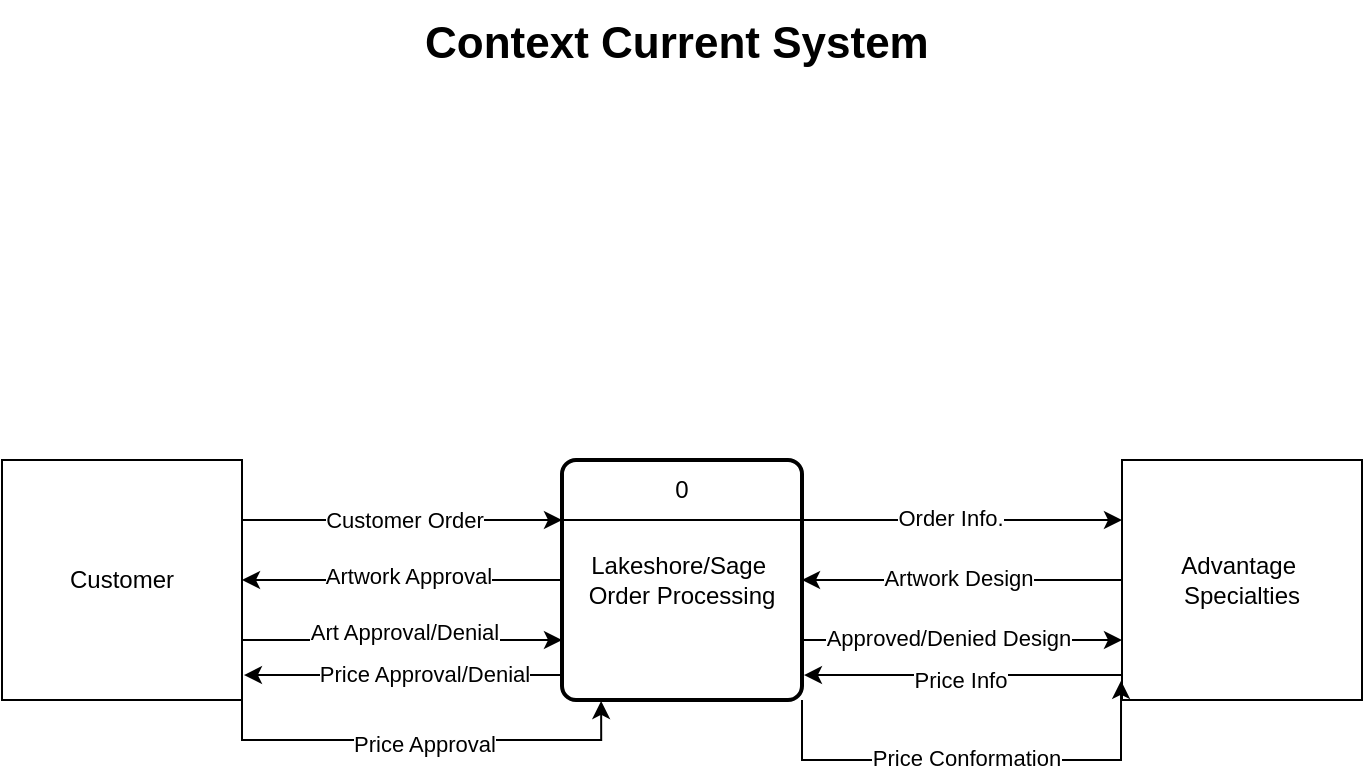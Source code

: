 <mxfile version="24.0.1" type="github">
  <diagram name="Page-1" id="ntdhMumOz50RIHo8f7c1">
    <mxGraphModel dx="652" dy="541" grid="1" gridSize="10" guides="1" tooltips="1" connect="1" arrows="1" fold="1" page="1" pageScale="1" pageWidth="1400" pageHeight="850" math="0" shadow="0">
      <root>
        <mxCell id="0" />
        <mxCell id="1" parent="0" />
        <mxCell id="DIaVqEg2Kyk234NQ28uX-6" style="edgeStyle=orthogonalEdgeStyle;rounded=0;orthogonalLoop=1;jettySize=auto;html=1;exitX=1;exitY=0.25;exitDx=0;exitDy=0;entryX=0;entryY=0.25;entryDx=0;entryDy=0;" edge="1" parent="1" source="DIaVqEg2Kyk234NQ28uX-1" target="DIaVqEg2Kyk234NQ28uX-2">
          <mxGeometry relative="1" as="geometry" />
        </mxCell>
        <mxCell id="DIaVqEg2Kyk234NQ28uX-7" value="Customer Order" style="edgeLabel;html=1;align=center;verticalAlign=middle;resizable=0;points=[];" vertex="1" connectable="0" parent="DIaVqEg2Kyk234NQ28uX-6">
          <mxGeometry x="0.013" relative="1" as="geometry">
            <mxPoint as="offset" />
          </mxGeometry>
        </mxCell>
        <mxCell id="DIaVqEg2Kyk234NQ28uX-10" style="edgeStyle=orthogonalEdgeStyle;rounded=0;orthogonalLoop=1;jettySize=auto;html=1;exitX=1;exitY=0.75;exitDx=0;exitDy=0;entryX=0;entryY=0.75;entryDx=0;entryDy=0;" edge="1" parent="1" source="DIaVqEg2Kyk234NQ28uX-1" target="DIaVqEg2Kyk234NQ28uX-2">
          <mxGeometry relative="1" as="geometry" />
        </mxCell>
        <mxCell id="DIaVqEg2Kyk234NQ28uX-12" value="Art Approval/Denial" style="edgeLabel;html=1;align=center;verticalAlign=middle;resizable=0;points=[];" vertex="1" connectable="0" parent="DIaVqEg2Kyk234NQ28uX-10">
          <mxGeometry x="0.013" y="4" relative="1" as="geometry">
            <mxPoint as="offset" />
          </mxGeometry>
        </mxCell>
        <mxCell id="DIaVqEg2Kyk234NQ28uX-1" value="Customer" style="whiteSpace=wrap;html=1;aspect=fixed;" vertex="1" parent="1">
          <mxGeometry x="360" y="260" width="120" height="120" as="geometry" />
        </mxCell>
        <mxCell id="DIaVqEg2Kyk234NQ28uX-8" style="edgeStyle=orthogonalEdgeStyle;rounded=0;orthogonalLoop=1;jettySize=auto;html=1;exitX=0;exitY=0.5;exitDx=0;exitDy=0;entryX=1;entryY=0.5;entryDx=0;entryDy=0;" edge="1" parent="1" source="DIaVqEg2Kyk234NQ28uX-2" target="DIaVqEg2Kyk234NQ28uX-1">
          <mxGeometry relative="1" as="geometry" />
        </mxCell>
        <mxCell id="DIaVqEg2Kyk234NQ28uX-9" value="Artwork Approval" style="edgeLabel;html=1;align=center;verticalAlign=middle;resizable=0;points=[];" vertex="1" connectable="0" parent="DIaVqEg2Kyk234NQ28uX-8">
          <mxGeometry x="-0.03" y="-2" relative="1" as="geometry">
            <mxPoint as="offset" />
          </mxGeometry>
        </mxCell>
        <mxCell id="DIaVqEg2Kyk234NQ28uX-19" style="edgeStyle=orthogonalEdgeStyle;rounded=0;orthogonalLoop=1;jettySize=auto;html=1;exitX=1;exitY=0.25;exitDx=0;exitDy=0;entryX=0;entryY=0.25;entryDx=0;entryDy=0;" edge="1" parent="1" source="DIaVqEg2Kyk234NQ28uX-2" target="DIaVqEg2Kyk234NQ28uX-3">
          <mxGeometry relative="1" as="geometry" />
        </mxCell>
        <mxCell id="DIaVqEg2Kyk234NQ28uX-20" value="Order Info." style="edgeLabel;html=1;align=center;verticalAlign=middle;resizable=0;points=[];" vertex="1" connectable="0" parent="DIaVqEg2Kyk234NQ28uX-19">
          <mxGeometry x="-0.077" y="1" relative="1" as="geometry">
            <mxPoint as="offset" />
          </mxGeometry>
        </mxCell>
        <mxCell id="DIaVqEg2Kyk234NQ28uX-30" style="edgeStyle=orthogonalEdgeStyle;rounded=0;orthogonalLoop=1;jettySize=auto;html=1;exitX=1;exitY=0.75;exitDx=0;exitDy=0;entryX=0;entryY=0.75;entryDx=0;entryDy=0;" edge="1" parent="1" source="DIaVqEg2Kyk234NQ28uX-2" target="DIaVqEg2Kyk234NQ28uX-3">
          <mxGeometry relative="1" as="geometry" />
        </mxCell>
        <mxCell id="DIaVqEg2Kyk234NQ28uX-31" value="Approved/Denied Design" style="edgeLabel;html=1;align=center;verticalAlign=middle;resizable=0;points=[];" vertex="1" connectable="0" parent="DIaVqEg2Kyk234NQ28uX-30">
          <mxGeometry x="-0.095" y="1" relative="1" as="geometry">
            <mxPoint as="offset" />
          </mxGeometry>
        </mxCell>
        <mxCell id="DIaVqEg2Kyk234NQ28uX-2" value="Lakeshore/Sage&amp;nbsp;&lt;div&gt;Order Processing&lt;/div&gt;" style="rounded=1;whiteSpace=wrap;html=1;absoluteArcSize=1;arcSize=14;strokeWidth=2;" vertex="1" parent="1">
          <mxGeometry x="640" y="260" width="120" height="120" as="geometry" />
        </mxCell>
        <mxCell id="DIaVqEg2Kyk234NQ28uX-25" style="edgeStyle=orthogonalEdgeStyle;rounded=0;orthogonalLoop=1;jettySize=auto;html=1;exitX=0;exitY=0.5;exitDx=0;exitDy=0;" edge="1" parent="1" source="DIaVqEg2Kyk234NQ28uX-3" target="DIaVqEg2Kyk234NQ28uX-2">
          <mxGeometry relative="1" as="geometry" />
        </mxCell>
        <mxCell id="DIaVqEg2Kyk234NQ28uX-26" value="Artwork Design" style="edgeLabel;html=1;align=center;verticalAlign=middle;resizable=0;points=[];" vertex="1" connectable="0" parent="DIaVqEg2Kyk234NQ28uX-25">
          <mxGeometry x="0.023" y="-1" relative="1" as="geometry">
            <mxPoint as="offset" />
          </mxGeometry>
        </mxCell>
        <mxCell id="DIaVqEg2Kyk234NQ28uX-3" value="Advantage&amp;nbsp;&lt;div&gt;Specialties&lt;/div&gt;" style="whiteSpace=wrap;html=1;aspect=fixed;" vertex="1" parent="1">
          <mxGeometry x="920" y="260" width="120" height="120" as="geometry" />
        </mxCell>
        <mxCell id="DIaVqEg2Kyk234NQ28uX-4" value="&lt;font style=&quot;font-size: 22px;&quot;&gt;&lt;b&gt;Context Current System&amp;nbsp;&lt;/b&gt;&lt;/font&gt;&lt;div style=&quot;font-size: 22px;&quot;&gt;&lt;br&gt;&lt;/div&gt;" style="text;html=1;align=center;verticalAlign=middle;resizable=0;points=[];autosize=1;strokeColor=none;fillColor=none;" vertex="1" parent="1">
          <mxGeometry x="560" y="30" width="280" height="70" as="geometry" />
        </mxCell>
        <mxCell id="DIaVqEg2Kyk234NQ28uX-15" style="edgeStyle=orthogonalEdgeStyle;rounded=0;orthogonalLoop=1;jettySize=auto;html=1;exitX=0;exitY=0.75;exitDx=0;exitDy=0;entryX=1.008;entryY=0.896;entryDx=0;entryDy=0;entryPerimeter=0;" edge="1" parent="1" source="DIaVqEg2Kyk234NQ28uX-2" target="DIaVqEg2Kyk234NQ28uX-1">
          <mxGeometry relative="1" as="geometry">
            <Array as="points">
              <mxPoint x="640" y="368" />
            </Array>
          </mxGeometry>
        </mxCell>
        <mxCell id="DIaVqEg2Kyk234NQ28uX-16" value="Price Approval/Denial" style="edgeLabel;html=1;align=center;verticalAlign=middle;resizable=0;points=[];" vertex="1" connectable="0" parent="DIaVqEg2Kyk234NQ28uX-15">
          <mxGeometry x="0.239" y="-1" relative="1" as="geometry">
            <mxPoint x="23" as="offset" />
          </mxGeometry>
        </mxCell>
        <mxCell id="DIaVqEg2Kyk234NQ28uX-17" style="edgeStyle=orthogonalEdgeStyle;rounded=0;orthogonalLoop=1;jettySize=auto;html=1;exitX=1;exitY=1;exitDx=0;exitDy=0;entryX=0.163;entryY=1.004;entryDx=0;entryDy=0;entryPerimeter=0;" edge="1" parent="1" source="DIaVqEg2Kyk234NQ28uX-1" target="DIaVqEg2Kyk234NQ28uX-2">
          <mxGeometry relative="1" as="geometry" />
        </mxCell>
        <mxCell id="DIaVqEg2Kyk234NQ28uX-18" value="Price Approval" style="edgeLabel;html=1;align=center;verticalAlign=middle;resizable=0;points=[];" vertex="1" connectable="0" parent="DIaVqEg2Kyk234NQ28uX-17">
          <mxGeometry x="0.013" y="-2" relative="1" as="geometry">
            <mxPoint as="offset" />
          </mxGeometry>
        </mxCell>
        <mxCell id="DIaVqEg2Kyk234NQ28uX-32" style="edgeStyle=orthogonalEdgeStyle;rounded=0;orthogonalLoop=1;jettySize=auto;html=1;exitX=1;exitY=1;exitDx=0;exitDy=0;entryX=-0.004;entryY=0.92;entryDx=0;entryDy=0;entryPerimeter=0;" edge="1" parent="1" source="DIaVqEg2Kyk234NQ28uX-2" target="DIaVqEg2Kyk234NQ28uX-3">
          <mxGeometry relative="1" as="geometry">
            <Array as="points">
              <mxPoint x="760" y="410" />
              <mxPoint x="919" y="410" />
            </Array>
          </mxGeometry>
        </mxCell>
        <mxCell id="DIaVqEg2Kyk234NQ28uX-33" value="Price Conformation" style="edgeLabel;html=1;align=center;verticalAlign=middle;resizable=0;points=[];" vertex="1" connectable="0" parent="DIaVqEg2Kyk234NQ28uX-32">
          <mxGeometry x="-0.03" y="1" relative="1" as="geometry">
            <mxPoint x="1" as="offset" />
          </mxGeometry>
        </mxCell>
        <mxCell id="DIaVqEg2Kyk234NQ28uX-37" style="edgeStyle=orthogonalEdgeStyle;rounded=0;orthogonalLoop=1;jettySize=auto;html=1;exitX=0;exitY=0.75;exitDx=0;exitDy=0;entryX=1.008;entryY=0.896;entryDx=0;entryDy=0;entryPerimeter=0;" edge="1" parent="1" source="DIaVqEg2Kyk234NQ28uX-3" target="DIaVqEg2Kyk234NQ28uX-2">
          <mxGeometry relative="1" as="geometry">
            <Array as="points">
              <mxPoint x="920" y="368" />
            </Array>
          </mxGeometry>
        </mxCell>
        <mxCell id="DIaVqEg2Kyk234NQ28uX-38" value="Price Info" style="edgeLabel;html=1;align=center;verticalAlign=middle;resizable=0;points=[];" vertex="1" connectable="0" parent="DIaVqEg2Kyk234NQ28uX-37">
          <mxGeometry x="0.125" y="2" relative="1" as="geometry">
            <mxPoint x="1" as="offset" />
          </mxGeometry>
        </mxCell>
        <mxCell id="DIaVqEg2Kyk234NQ28uX-39" value="0" style="text;html=1;align=center;verticalAlign=middle;whiteSpace=wrap;rounded=0;" vertex="1" parent="1">
          <mxGeometry x="670" y="260" width="60" height="30" as="geometry" />
        </mxCell>
        <mxCell id="DIaVqEg2Kyk234NQ28uX-40" value="" style="endArrow=none;html=1;rounded=0;exitX=1;exitY=0.25;exitDx=0;exitDy=0;entryX=0;entryY=0.25;entryDx=0;entryDy=0;" edge="1" parent="1" source="DIaVqEg2Kyk234NQ28uX-2" target="DIaVqEg2Kyk234NQ28uX-2">
          <mxGeometry width="50" height="50" relative="1" as="geometry">
            <mxPoint x="670" y="360" as="sourcePoint" />
            <mxPoint x="640" y="290" as="targetPoint" />
            <Array as="points">
              <mxPoint x="700" y="290" />
            </Array>
          </mxGeometry>
        </mxCell>
      </root>
    </mxGraphModel>
  </diagram>
</mxfile>
